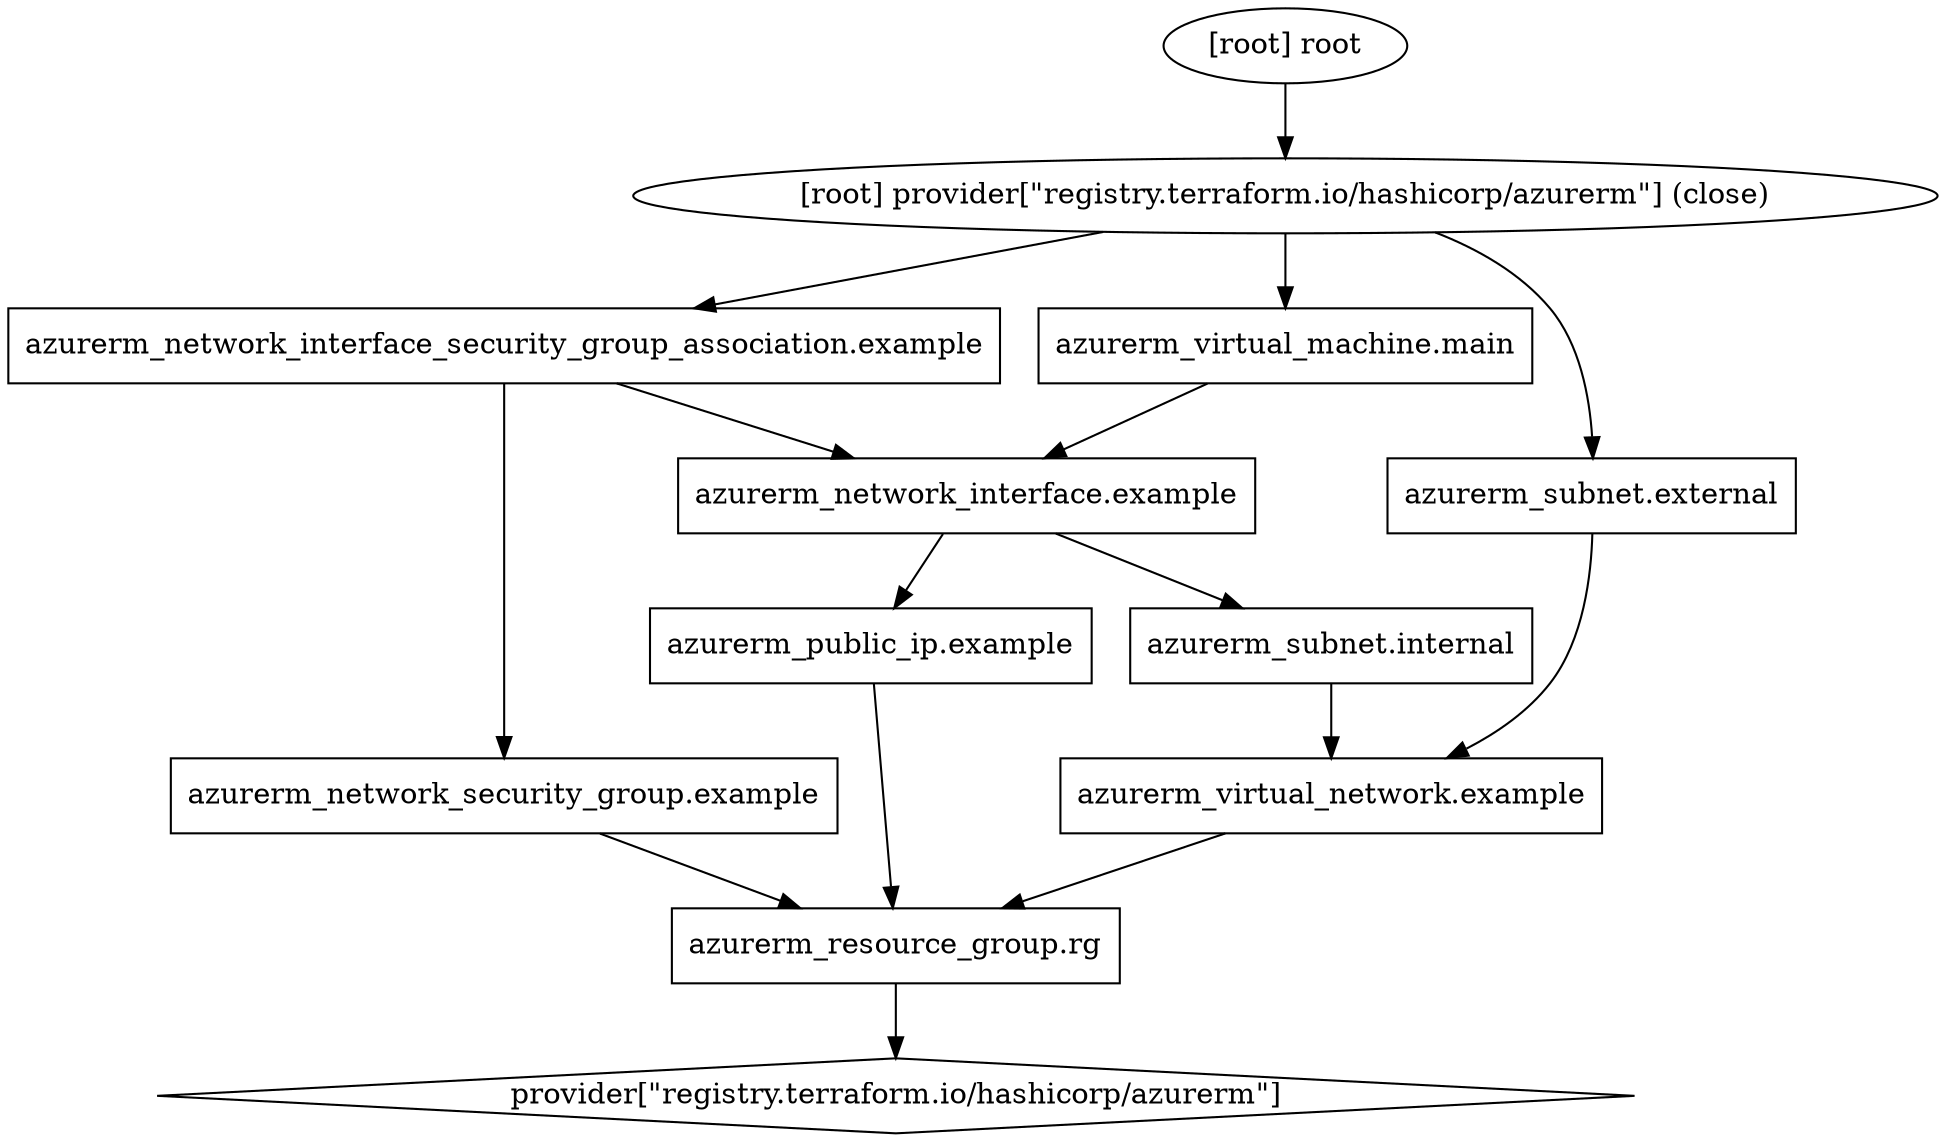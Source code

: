 digraph {
	compound = "true"
	newrank = "true"
	subgraph "root" {
		"[root] azurerm_network_interface.example (expand)" [label = "azurerm_network_interface.example", shape = "box"]
		"[root] azurerm_network_interface_security_group_association.example (expand)" [label = "azurerm_network_interface_security_group_association.example", shape = "box"]
		"[root] azurerm_network_security_group.example (expand)" [label = "azurerm_network_security_group.example", shape = "box"]
		"[root] azurerm_public_ip.example (expand)" [label = "azurerm_public_ip.example", shape = "box"]
		"[root] azurerm_resource_group.rg (expand)" [label = "azurerm_resource_group.rg", shape = "box"]
		"[root] azurerm_subnet.external (expand)" [label = "azurerm_subnet.external", shape = "box"]
		"[root] azurerm_subnet.internal (expand)" [label = "azurerm_subnet.internal", shape = "box"]
		"[root] azurerm_virtual_machine.main (expand)" [label = "azurerm_virtual_machine.main", shape = "box"]
		"[root] azurerm_virtual_network.example (expand)" [label = "azurerm_virtual_network.example", shape = "box"]
		"[root] provider[\"registry.terraform.io/hashicorp/azurerm\"]" [label = "provider[\"registry.terraform.io/hashicorp/azurerm\"]", shape = "diamond"]
		"[root] azurerm_network_interface.example (expand)" -> "[root] azurerm_public_ip.example (expand)"
		"[root] azurerm_network_interface.example (expand)" -> "[root] azurerm_subnet.internal (expand)"
		"[root] azurerm_network_interface_security_group_association.example (expand)" -> "[root] azurerm_network_interface.example (expand)"
		"[root] azurerm_network_interface_security_group_association.example (expand)" -> "[root] azurerm_network_security_group.example (expand)"
		"[root] azurerm_network_security_group.example (expand)" -> "[root] azurerm_resource_group.rg (expand)"
		"[root] azurerm_public_ip.example (expand)" -> "[root] azurerm_resource_group.rg (expand)"
		"[root] azurerm_resource_group.rg (expand)" -> "[root] provider[\"registry.terraform.io/hashicorp/azurerm\"]"
		"[root] azurerm_subnet.external (expand)" -> "[root] azurerm_virtual_network.example (expand)"
		"[root] azurerm_subnet.internal (expand)" -> "[root] azurerm_virtual_network.example (expand)"
		"[root] azurerm_virtual_machine.main (expand)" -> "[root] azurerm_network_interface.example (expand)"
		"[root] azurerm_virtual_network.example (expand)" -> "[root] azurerm_resource_group.rg (expand)"
		"[root] provider[\"registry.terraform.io/hashicorp/azurerm\"] (close)" -> "[root] azurerm_network_interface_security_group_association.example (expand)"
		"[root] provider[\"registry.terraform.io/hashicorp/azurerm\"] (close)" -> "[root] azurerm_subnet.external (expand)"
		"[root] provider[\"registry.terraform.io/hashicorp/azurerm\"] (close)" -> "[root] azurerm_virtual_machine.main (expand)"
		"[root] root" -> "[root] provider[\"registry.terraform.io/hashicorp/azurerm\"] (close)"
	}
}

